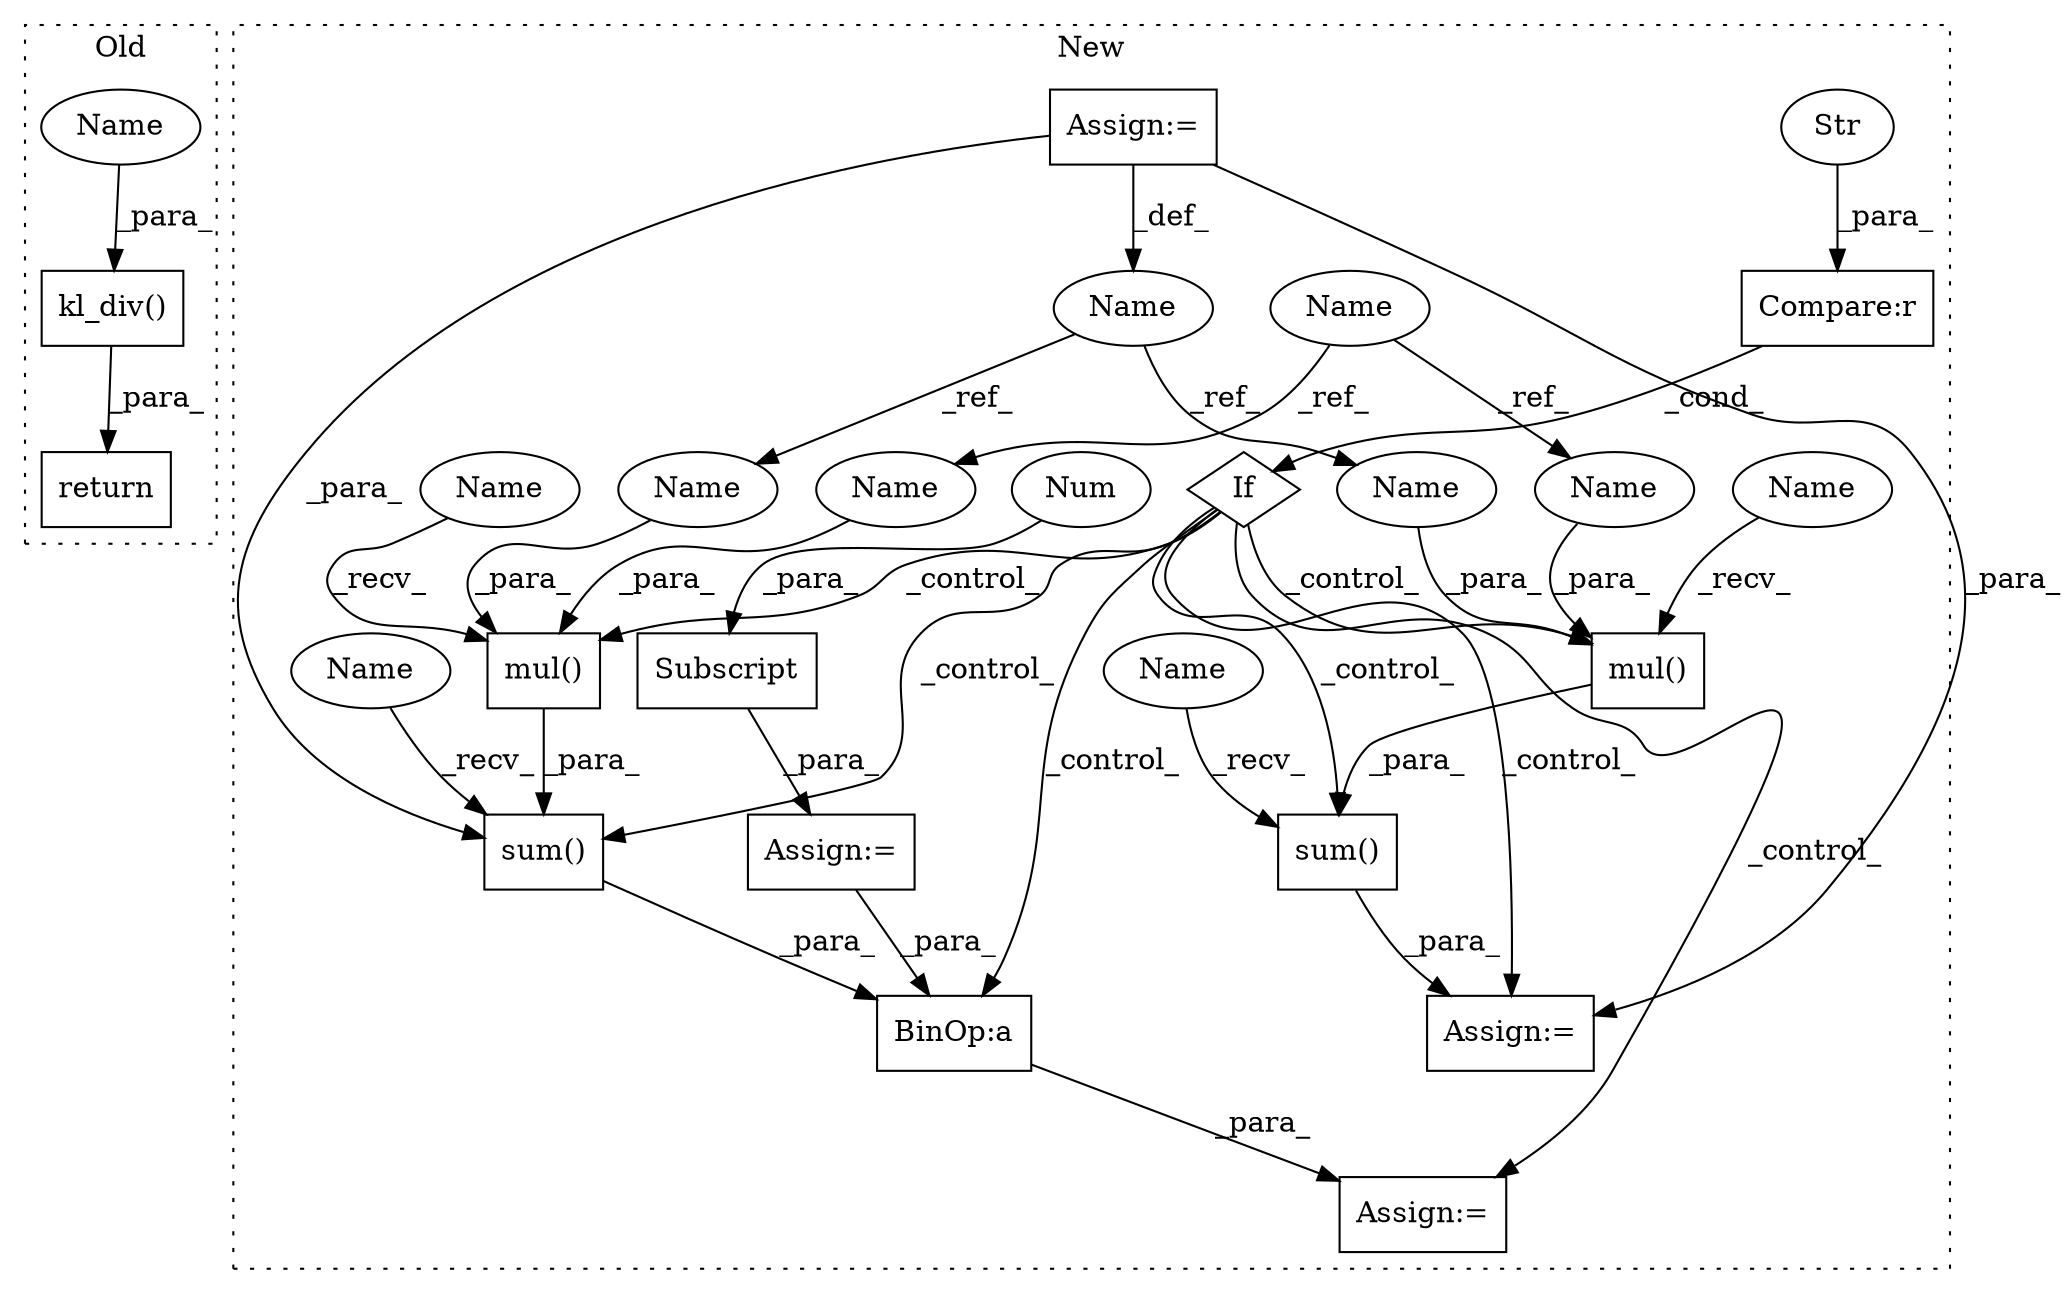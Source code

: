 digraph G {
subgraph cluster0 {
1 [label="return" a="93" s="3370" l="7" shape="box"];
13 [label="kl_div()" a="75" s="3377,3406" l="9,22" shape="box"];
23 [label="Name" a="87" s="3398" l="8" shape="ellipse"];
label = "Old";
style="dotted";
}
subgraph cluster1 {
2 [label="mul()" a="75" s="3504,3532" l="10,1" shape="box"];
3 [label="Assign:=" a="68" s="3491" l="3" shape="box"];
4 [label="Assign:=" a="68" s="3321" l="3" shape="box"];
5 [label="sum()" a="75" s="3494,3533" l="10,1" shape="box"];
6 [label="BinOp:a" a="82" s="3534" l="3" shape="box"];
7 [label="sum()" a="75" s="3576,3615" l="10,1" shape="box"];
8 [label="If" a="96" s="3451" l="3" shape="diamond"];
9 [label="Name" a="87" s="3364" l="8" shape="ellipse"];
10 [label="mul()" a="75" s="3586,3614" l="10,1" shape="box"];
11 [label="Compare:r" a="40" s="3454" l="19" shape="box"];
12 [label="Str" a="66" s="3467" l="6" shape="ellipse"];
14 [label="Name" a="87" s="3227" l="8" shape="ellipse"];
15 [label="Assign:=" a="68" s="3423" l="3" shape="box"];
16 [label="Subscript" a="63" s="3426,0" l="16,0" shape="box"];
17 [label="Num" a="76" s="3440" l="1" shape="ellipse"];
18 [label="Assign:=" a="68" s="3573" l="3" shape="box"];
19 [label="Name" a="87" s="3606" l="8" shape="ellipse"];
20 [label="Name" a="87" s="3524" l="8" shape="ellipse"];
21 [label="Name" a="87" s="3596" l="8" shape="ellipse"];
22 [label="Name" a="87" s="3514" l="8" shape="ellipse"];
24 [label="Name" a="87" s="3576" l="5" shape="ellipse"];
25 [label="Name" a="87" s="3494" l="5" shape="ellipse"];
26 [label="Name" a="87" s="3586" l="5" shape="ellipse"];
27 [label="Name" a="87" s="3504" l="5" shape="ellipse"];
label = "New";
style="dotted";
}
2 -> 5 [label="_para_"];
4 -> 5 [label="_para_"];
4 -> 9 [label="_def_"];
4 -> 18 [label="_para_"];
5 -> 6 [label="_para_"];
6 -> 3 [label="_para_"];
7 -> 18 [label="_para_"];
8 -> 3 [label="_control_"];
8 -> 10 [label="_control_"];
8 -> 18 [label="_control_"];
8 -> 5 [label="_control_"];
8 -> 2 [label="_control_"];
8 -> 6 [label="_control_"];
8 -> 7 [label="_control_"];
9 -> 22 [label="_ref_"];
9 -> 21 [label="_ref_"];
10 -> 7 [label="_para_"];
11 -> 8 [label="_cond_"];
12 -> 11 [label="_para_"];
13 -> 1 [label="_para_"];
14 -> 19 [label="_ref_"];
14 -> 20 [label="_ref_"];
15 -> 6 [label="_para_"];
16 -> 15 [label="_para_"];
17 -> 16 [label="_para_"];
19 -> 10 [label="_para_"];
20 -> 2 [label="_para_"];
21 -> 10 [label="_para_"];
22 -> 2 [label="_para_"];
23 -> 13 [label="_para_"];
24 -> 7 [label="_recv_"];
25 -> 5 [label="_recv_"];
26 -> 10 [label="_recv_"];
27 -> 2 [label="_recv_"];
}